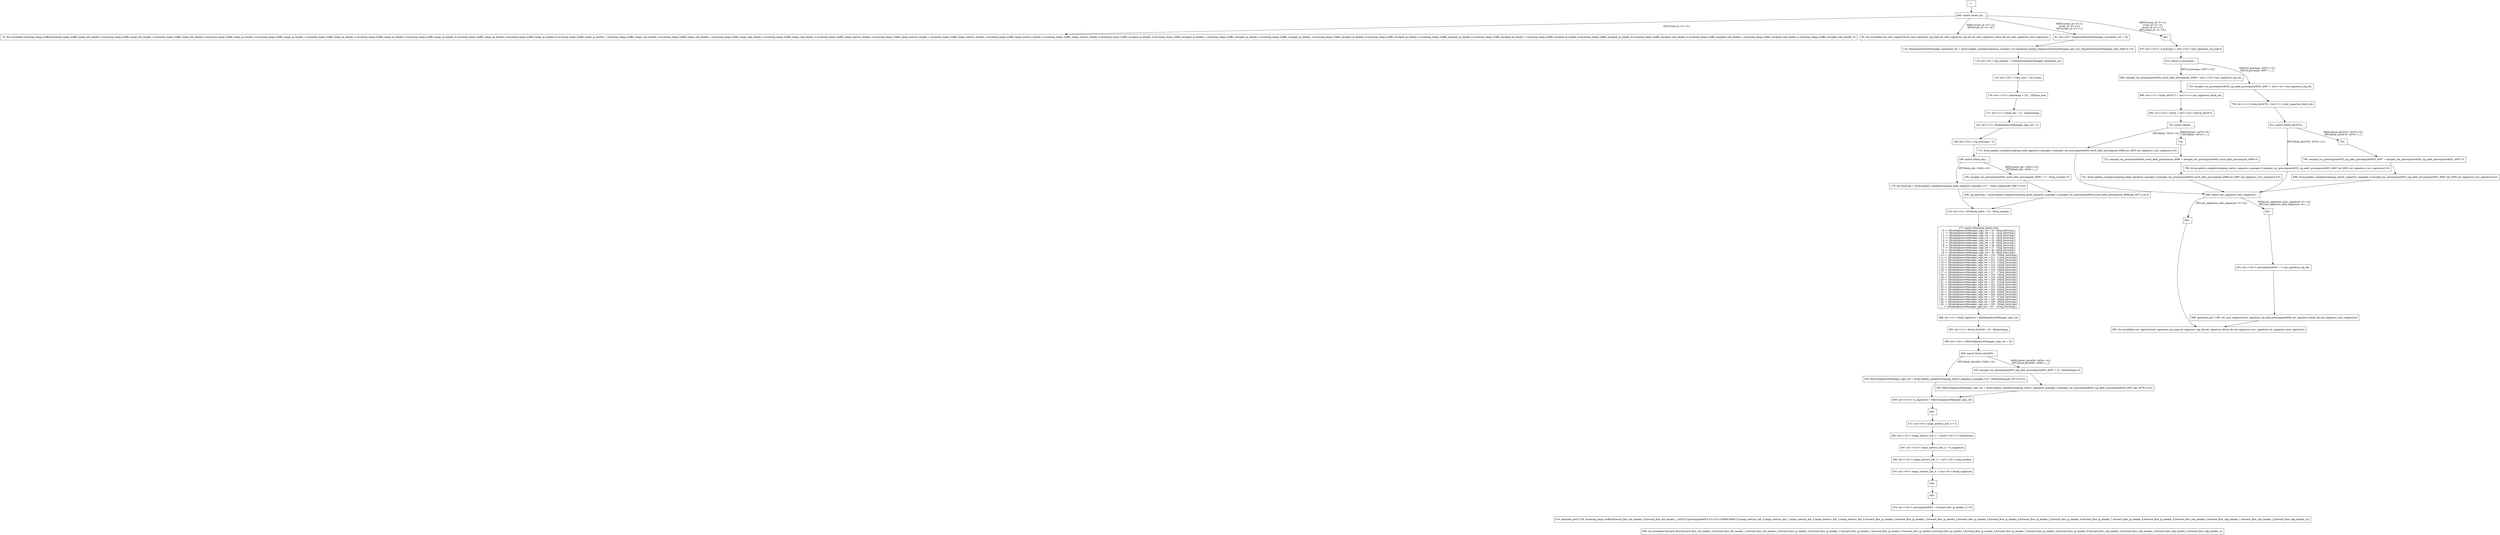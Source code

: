 digraph G {
  "1: " [shape=box, ];
  "74: Sys.invalidate.incoming_tango_traffic(incoming_tango_traffic_tango_eth_header_0,incoming_tango_traffic_tango_eth_header_1,incoming_tango_traffic_tango_eth_header_2,incoming_tango_traffic_tango_ip_header_0,incoming_tango_traffic_tango_ip_header_1,incoming_tango_traffic_tango_ip_header_2,incoming_tango_traffic_tango_ip_header_3,incoming_tango_traffic_tango_ip_header_4,incoming_tango_traffic_tango_ip_header_5,incoming_tango_traffic_tango_ip_header_6,incoming_tango_traffic_tango_ip_header_7,incoming_tango_traffic_tango_udp_header_0,incoming_tango_traffic_tango_udp_header_1,incoming_tango_traffic_tango_udp_header_2,incoming_tango_traffic_tango_udp_header_3,incoming_tango_traffic_tango_metrics_header_0,incoming_tango_traffic_tango_metrics_header_1,incoming_tango_traffic_tango_metrics_header_2,incoming_tango_traffic_tango_metrics_header_3,incoming_tango_traffic_tango_metrics_header_4,incoming_tango_traffic_encaped_ip_header_0,incoming_tango_traffic_encaped_ip_header_1,incoming_tango_traffic_encaped_ip_header_2,incoming_tango_traffic_encaped_ip_header_3,incoming_tango_traffic_encaped_ip_header_4,incoming_tango_traffic_encaped_ip_header_5,incoming_tango_traffic_encaped_ip_header_6,incoming_tango_traffic_encaped_ip_header_7,incoming_tango_traffic_encaped_ip_header_8,incoming_tango_traffic_encaped_ip_header_9,incoming_tango_traffic_encaped_udp_header_0,incoming_tango_traffic_encaped_udp_header_1,incoming_tango_traffic_encaped_udp_header_2,incoming_tango_traffic_encaped_udp_header_3);" [
  shape=box, ];
  "85: Sys.invalidate.set_next_signature(set_next_signature_sig_type,set_next_signature_sig_idx,set_next_signature_block_idx,set_next_signature_next_signature);" [
  shape=box, ];
  "91: int<<8>> SequenceNumberManager_increment_ret = 32;" [shape=box, ];
  "114: SequenceNumberManager_increment_ret = Array.update_complex(sequence_counters_0,0,combined_memop_SequenceNumberManager_get_curr_SequenceNumberManager_next_4063,0,1,0);" [
  shape=box, ];
  "119: int<<8>> seq_number = SequenceNumberManager_increment_ret;" [
  shape=box, ];
  "124: int<<32>> time_now = Sys.time();" [shape=box, ];
  "130: int<<12>> timestamp = [31 : 20]time_now;" [shape=box, ];
  "137: int<<1>> block_idx = [2 : 2]timestamp;" [shape=box, ];
  "143: int<<1>> BookSignatureManager_sign_ret = 0;" [shape=box, ];
  "149: int<<32>> sig_bitstring = 0;" [shape=box, ];
  "174: sig_bitstring = Array.update_complex(outgoing_book_signature_manager_0,[7 : 5]seq_number,get_4067,0,0,0);" [
  shape=box, ];
  "185: merged_var_precompute4054_word_addr_precompute_4096 = [7 : 5]seq_number+0;" [
  shape=box, ];
  "206: sig_bitstring = Array.update_complex(outgoing_book_signature_manager_0,merged_var_precompute4054_word_addr_precompute_4096,get_4071,0,0,0);" [
  shape=box, ];
  "208: match (block_idx) ...
" [shape=box, ];
  "214: int<<5>> bitwhack_index = [4 : 0]seq_number;" [shape=box, ];
  "377: match (bitwhack_index) with
| 0 -> {BookSignatureManager_sign_ret = [0 : 0]sig_bitstring;}
| 1 -> {BookSignatureManager_sign_ret = [1 : 1]sig_bitstring;}
| 2 -> {BookSignatureManager_sign_ret = [2 : 2]sig_bitstring;}
| 3 -> {BookSignatureManager_sign_ret = [3 : 3]sig_bitstring;}
| 4 -> {BookSignatureManager_sign_ret = [4 : 4]sig_bitstring;}
| 5 -> {BookSignatureManager_sign_ret = [5 : 5]sig_bitstring;}
| 6 -> {BookSignatureManager_sign_ret = [6 : 6]sig_bitstring;}
| 7 -> {BookSignatureManager_sign_ret = [7 : 7]sig_bitstring;}
| 8 -> {BookSignatureManager_sign_ret = [8 : 8]sig_bitstring;}
| 9 -> {BookSignatureManager_sign_ret = [9 : 9]sig_bitstring;}
| 10 -> {BookSignatureManager_sign_ret = [10 : 10]sig_bitstring;}
| 11 -> {BookSignatureManager_sign_ret = [11 : 11]sig_bitstring;}
| 12 -> {BookSignatureManager_sign_ret = [12 : 12]sig_bitstring;}
| 13 -> {BookSignatureManager_sign_ret = [13 : 13]sig_bitstring;}
| 14 -> {BookSignatureManager_sign_ret = [14 : 14]sig_bitstring;}
| 15 -> {BookSignatureManager_sign_ret = [15 : 15]sig_bitstring;}
| 16 -> {BookSignatureManager_sign_ret = [16 : 16]sig_bitstring;}
| 17 -> {BookSignatureManager_sign_ret = [17 : 17]sig_bitstring;}
| 18 -> {BookSignatureManager_sign_ret = [18 : 18]sig_bitstring;}
| 19 -> {BookSignatureManager_sign_ret = [19 : 19]sig_bitstring;}
| 20 -> {BookSignatureManager_sign_ret = [20 : 20]sig_bitstring;}
| 21 -> {BookSignatureManager_sign_ret = [21 : 21]sig_bitstring;}
| 22 -> {BookSignatureManager_sign_ret = [22 : 22]sig_bitstring;}
| 23 -> {BookSignatureManager_sign_ret = [23 : 23]sig_bitstring;}
| 24 -> {BookSignatureManager_sign_ret = [24 : 24]sig_bitstring;}
| 25 -> {BookSignatureManager_sign_ret = [25 : 25]sig_bitstring;}
| 26 -> {BookSignatureManager_sign_ret = [26 : 26]sig_bitstring;}
| 27 -> {BookSignatureManager_sign_ret = [27 : 27]sig_bitstring;}
| 28 -> {BookSignatureManager_sign_ret = [28 : 28]sig_bitstring;}
| 29 -> {BookSignatureManager_sign_ret = [29 : 29]sig_bitstring;}
| 30 -> {BookSignatureManager_sign_ret = [30 : 30]sig_bitstring;}
| _ -> {BookSignatureManager_sign_ret = [31 : 31]sig_bitstring;}" [
  shape=box, ];
  "386: int<<1>> book_signature = BookSignatureManager_sign_ret;" [shape=box, ];
  "393: int<<1>> block_idx3459 = [4 : 4]timestamp;" [shape=box, ];
  "399: int<<32>> MetricSignatureManager_sign_ret = 32;" [shape=box, ];
  "424: MetricSignatureManager_sign_ret = Array.update_complex(outgoing_metric_signature_manager_0,[3 : 0]timestamp,get_4075,0,0,0);" [
  shape=box, ];
  "435: merged_var_precompute4055_sig_addr_precompute4052_4097 = [3 : 0]timestamp+0;" [
  shape=box, ];
  "456: MetricSignatureManager_sign_ret = Array.update_complex(outgoing_metric_signature_manager_0,merged_var_precompute4055_sig_addr_precompute4052_4097,get_4079,0,0,0);" [
  shape=box, ];
  "458: match (block_idx3459) ...
" [shape=box, ];
  "464: int<<32>> ts_signature = MetricSignatureManager_sign_ret;" [shape=box,
                                                                    ];
  "466: " [shape=box, ];
  "472: int<<8>> tango_metrics_hdr_0 = 0;" [shape=box, ];
  "482: int<<16>> tango_metrics_hdr_1 = hash<<16>>(1,timestamp);" [shape=box, ];
  "487: int<<32>> tango_metrics_hdr_2 = ts_signature;" [shape=box, ];
  "494: int<<16>> tango_metrics_hdr_3 = (int<<16>>)seq_number;" [shape=box, ];
  "501: int<<8>> tango_metrics_hdr_4 = (int<<8>>)book_signature;" [shape=box, ];
  "504: " [shape=box, ];
  "505: " [shape=box, ];
  "515: int<<16>> precompute4053 = forward_flow_ip_header_2+18;" [shape=box, ];
  "614: generate_port (128, incoming_tango_traffic(forward_flow_eth_header_0,forward_flow_eth_header_1,34525,0,precompute4053,0,0,0,0,0,0,8080,8080,0,0,tango_metrics_hdr_0,tango_metrics_hdr_1,tango_metrics_hdr_2,tango_metrics_hdr_3,tango_metrics_hdr_4,forward_flow_ip_header_0,forward_flow_ip_header_1,forward_flow_ip_header_2,forward_flow_ip_header_3,forward_flow_ip_header_4,forward_flow_ip_header_5,forward_flow_ip_header_6,forward_flow_ip_header_7,forward_flow_ip_header_8,forward_flow_ip_header_9,forward_flow_udp_header_0,forward_flow_udp_header_1,forward_flow_udp_header_2,forward_flow_udp_header_3));" [
  shape=box, ];
  "659: Sys.invalidate.forward_flow(forward_flow_eth_header_0,forward_flow_eth_header_1,forward_flow_eth_header_2,forward_flow_ip_header_0,forward_flow_ip_header_1,forward_flow_ip_header_2,forward_flow_ip_header_3,forward_flow_ip_header_4,forward_flow_ip_header_5,forward_flow_ip_header_6,forward_flow_ip_header_7,forward_flow_ip_header_8,forward_flow_ip_header_9,forward_flow_udp_header_0,forward_flow_udp_header_1,forward_flow_udp_header_2,forward_flow_udp_header_3);" [
  shape=box, ];
  "661: " [shape=box, ];
  "673: int<<32>> if_precomp = (int<<32>>)set_signature_sig_type-0;" [
  shape=box, ];
  "680: merged_var_precompute4054_word_addr_precompute_4096 = (int<<10>>)set_signature_sig_idx;" [
  shape=box, ];
  "686: int<<1>> block_idx3473 = (int<<1>>)set_signature_block_idx;" [
  shape=box, ];
  "692: int<<32>> block = (int<<32>>)block_idx3473;" [shape=box, ];
  "713: Array.update_complex(outgoing_book_signature_manager_0,merged_var_precompute4054_word_addr_precompute_4096,set_4083,set_signature_curr_signature,0,0);" [
  shape=box, ];
  "714: " [shape=box, ];
  "723: merged_var_precompute4054_word_addr_precompute_4096 = merged_var_precompute4054_word_addr_precompute_4096+0;" [
  shape=box, ];
  "742: Array.update_complex(outgoing_book_signature_manager_0,merged_var_precompute4054_word_addr_precompute_4096,set_4087,set_signature_curr_signature,0,0);" [
  shape=box, ];
  "745: match (block) ...
" [shape=box, ];
  "753: merged_var_precompute4055_sig_addr_precompute4052_4097 = (int<<4>>)set_signature_sig_idx;" [
  shape=box, ];
  "759: int<<1>> block_idx3476 = (int<<1>>)set_signature_block_idx;" [
  shape=box, ];
  "780: Array.update_complex(outgoing_metric_signature_manager_0,merged_var_precompute4055_sig_addr_precompute4052_4097,set_4091,set_signature_curr_signature,0,0);" [
  shape=box, ];
  "781: " [shape=box, ];
  "790: merged_var_precompute4055_sig_addr_precompute4052_4097 = merged_var_precompute4055_sig_addr_precompute4052_4097+0;" [
  shape=box, ];
  "809: Array.update_complex(outgoing_metric_signature_manager_0,merged_var_precompute4055_sig_addr_precompute4052_4097,set_4095,set_signature_curr_signature,0,0);" [
  shape=box, ];
  "812: match (block_idx3476) ...
" [shape=box, ];
  "815: match (if_precomp) ...
" [shape=box, ];
  "820: " [shape=box, ];
  "821: " [shape=box, ];
  "831: int<<16>> precompute4056 = 1+set_signature_sig_idx;" [shape=box, ];
  "846: generate_port (196, set_next_signature(set_signature_sig_type,precompute4056,set_signature_block_idx,set_signature_next_signature));" [
  shape=box, ];
  "849: match (set_signature_next_signature) ...
" [shape=box, ];
  "863: Sys.invalidate.set_signature(set_signature_sig_type,set_signature_sig_idx,set_signature_block_idx,set_signature_curr_signature,set_signature_next_signature);" [
  shape=box, ];
  "865: match (event_id) ...
" [shape=box, ];
  
  
  "1: " -> "865: match (event_id) ...
" [label="", ];
  "91: int<<8>> SequenceNumberManager_increment_ret = 32;" -> "114: SequenceNumberManager_increment_ret = Array.update_complex(sequence_counters_0,0,combined_memop_SequenceNumberManager_get_curr_SequenceNumberManager_next_4063,0,1,0);" [
  label="", ];
  "114: SequenceNumberManager_increment_ret = Array.update_complex(sequence_counters_0,0,combined_memop_SequenceNumberManager_get_curr_SequenceNumberManager_next_4063,0,1,0);" -> "119: int<<8>> seq_number = SequenceNumberManager_increment_ret;" [
  label="", ];
  "119: int<<8>> seq_number = SequenceNumberManager_increment_ret;" -> "124: int<<32>> time_now = Sys.time();" [
  label="", ];
  "124: int<<32>> time_now = Sys.time();" -> "130: int<<12>> timestamp = [31 : 20]time_now;" [
  label="", ];
  "130: int<<12>> timestamp = [31 : 20]time_now;" -> "137: int<<1>> block_idx = [2 : 2]timestamp;" [
  label="", ];
  "137: int<<1>> block_idx = [2 : 2]timestamp;" -> "143: int<<1>> BookSignatureManager_sign_ret = 0;" [
  label="", ];
  "143: int<<1>> BookSignatureManager_sign_ret = 0;" -> "149: int<<32>> sig_bitstring = 0;" [
  label="", ];
  "149: int<<32>> sig_bitstring = 0;" -> "208: match (block_idx) ...
" [
  label="", ];
  "174: sig_bitstring = Array.update_complex(outgoing_book_signature_manager_0,[7 : 5]seq_number,get_4067,0,0,0);" -> "214: int<<5>> bitwhack_index = [4 : 0]seq_number;" [
  label="", ];
  "185: merged_var_precompute4054_word_addr_precompute_4096 = [7 : 5]seq_number+0;" -> "206: sig_bitstring = Array.update_complex(outgoing_book_signature_manager_0,merged_var_precompute4054_word_addr_precompute_4096,get_4071,0,0,0);" [
  label="", ];
  "206: sig_bitstring = Array.update_complex(outgoing_book_signature_manager_0,merged_var_precompute4054_word_addr_precompute_4096,get_4071,0,0,0);" -> "214: int<<5>> bitwhack_index = [4 : 0]seq_number;" [
  label="", ];
  "208: match (block_idx) ...
" -> "174: sig_bitstring = Array.update_complex(outgoing_book_signature_manager_0,[7 : 5]seq_number,get_4067,0,0,0);" [
  label="HIT{block_idx~3454==0;}", ];
  "208: match (block_idx) ...
" -> "185: merged_var_precompute4054_word_addr_precompute_4096 = [7 : 5]seq_number+0;" [
  label="MISS{block_idx~3454==0;}
HIT{block_idx~3454==_;}", ];
  "214: int<<5>> bitwhack_index = [4 : 0]seq_number;" -> "377: match (bitwhack_index) with
| 0 -> {BookSignatureManager_sign_ret = [0 : 0]sig_bitstring;}
| 1 -> {BookSignatureManager_sign_ret = [1 : 1]sig_bitstring;}
| 2 -> {BookSignatureManager_sign_ret = [2 : 2]sig_bitstring;}
| 3 -> {BookSignatureManager_sign_ret = [3 : 3]sig_bitstring;}
| 4 -> {BookSignatureManager_sign_ret = [4 : 4]sig_bitstring;}
| 5 -> {BookSignatureManager_sign_ret = [5 : 5]sig_bitstring;}
| 6 -> {BookSignatureManager_sign_ret = [6 : 6]sig_bitstring;}
| 7 -> {BookSignatureManager_sign_ret = [7 : 7]sig_bitstring;}
| 8 -> {BookSignatureManager_sign_ret = [8 : 8]sig_bitstring;}
| 9 -> {BookSignatureManager_sign_ret = [9 : 9]sig_bitstring;}
| 10 -> {BookSignatureManager_sign_ret = [10 : 10]sig_bitstring;}
| 11 -> {BookSignatureManager_sign_ret = [11 : 11]sig_bitstring;}
| 12 -> {BookSignatureManager_sign_ret = [12 : 12]sig_bitstring;}
| 13 -> {BookSignatureManager_sign_ret = [13 : 13]sig_bitstring;}
| 14 -> {BookSignatureManager_sign_ret = [14 : 14]sig_bitstring;}
| 15 -> {BookSignatureManager_sign_ret = [15 : 15]sig_bitstring;}
| 16 -> {BookSignatureManager_sign_ret = [16 : 16]sig_bitstring;}
| 17 -> {BookSignatureManager_sign_ret = [17 : 17]sig_bitstring;}
| 18 -> {BookSignatureManager_sign_ret = [18 : 18]sig_bitstring;}
| 19 -> {BookSignatureManager_sign_ret = [19 : 19]sig_bitstring;}
| 20 -> {BookSignatureManager_sign_ret = [20 : 20]sig_bitstring;}
| 21 -> {BookSignatureManager_sign_ret = [21 : 21]sig_bitstring;}
| 22 -> {BookSignatureManager_sign_ret = [22 : 22]sig_bitstring;}
| 23 -> {BookSignatureManager_sign_ret = [23 : 23]sig_bitstring;}
| 24 -> {BookSignatureManager_sign_ret = [24 : 24]sig_bitstring;}
| 25 -> {BookSignatureManager_sign_ret = [25 : 25]sig_bitstring;}
| 26 -> {BookSignatureManager_sign_ret = [26 : 26]sig_bitstring;}
| 27 -> {BookSignatureManager_sign_ret = [27 : 27]sig_bitstring;}
| 28 -> {BookSignatureManager_sign_ret = [28 : 28]sig_bitstring;}
| 29 -> {BookSignatureManager_sign_ret = [29 : 29]sig_bitstring;}
| 30 -> {BookSignatureManager_sign_ret = [30 : 30]sig_bitstring;}
| _ -> {BookSignatureManager_sign_ret = [31 : 31]sig_bitstring;}" [
  label="", ];
  "377: match (bitwhack_index) with
| 0 -> {BookSignatureManager_sign_ret = [0 : 0]sig_bitstring;}
| 1 -> {BookSignatureManager_sign_ret = [1 : 1]sig_bitstring;}
| 2 -> {BookSignatureManager_sign_ret = [2 : 2]sig_bitstring;}
| 3 -> {BookSignatureManager_sign_ret = [3 : 3]sig_bitstring;}
| 4 -> {BookSignatureManager_sign_ret = [4 : 4]sig_bitstring;}
| 5 -> {BookSignatureManager_sign_ret = [5 : 5]sig_bitstring;}
| 6 -> {BookSignatureManager_sign_ret = [6 : 6]sig_bitstring;}
| 7 -> {BookSignatureManager_sign_ret = [7 : 7]sig_bitstring;}
| 8 -> {BookSignatureManager_sign_ret = [8 : 8]sig_bitstring;}
| 9 -> {BookSignatureManager_sign_ret = [9 : 9]sig_bitstring;}
| 10 -> {BookSignatureManager_sign_ret = [10 : 10]sig_bitstring;}
| 11 -> {BookSignatureManager_sign_ret = [11 : 11]sig_bitstring;}
| 12 -> {BookSignatureManager_sign_ret = [12 : 12]sig_bitstring;}
| 13 -> {BookSignatureManager_sign_ret = [13 : 13]sig_bitstring;}
| 14 -> {BookSignatureManager_sign_ret = [14 : 14]sig_bitstring;}
| 15 -> {BookSignatureManager_sign_ret = [15 : 15]sig_bitstring;}
| 16 -> {BookSignatureManager_sign_ret = [16 : 16]sig_bitstring;}
| 17 -> {BookSignatureManager_sign_ret = [17 : 17]sig_bitstring;}
| 18 -> {BookSignatureManager_sign_ret = [18 : 18]sig_bitstring;}
| 19 -> {BookSignatureManager_sign_ret = [19 : 19]sig_bitstring;}
| 20 -> {BookSignatureManager_sign_ret = [20 : 20]sig_bitstring;}
| 21 -> {BookSignatureManager_sign_ret = [21 : 21]sig_bitstring;}
| 22 -> {BookSignatureManager_sign_ret = [22 : 22]sig_bitstring;}
| 23 -> {BookSignatureManager_sign_ret = [23 : 23]sig_bitstring;}
| 24 -> {BookSignatureManager_sign_ret = [24 : 24]sig_bitstring;}
| 25 -> {BookSignatureManager_sign_ret = [25 : 25]sig_bitstring;}
| 26 -> {BookSignatureManager_sign_ret = [26 : 26]sig_bitstring;}
| 27 -> {BookSignatureManager_sign_ret = [27 : 27]sig_bitstring;}
| 28 -> {BookSignatureManager_sign_ret = [28 : 28]sig_bitstring;}
| 29 -> {BookSignatureManager_sign_ret = [29 : 29]sig_bitstring;}
| 30 -> {BookSignatureManager_sign_ret = [30 : 30]sig_bitstring;}
| _ -> {BookSignatureManager_sign_ret = [31 : 31]sig_bitstring;}" -> "386: int<<1>> book_signature = BookSignatureManager_sign_ret;" [
  label="", ];
  "386: int<<1>> book_signature = BookSignatureManager_sign_ret;" -> "393: int<<1>> block_idx3459 = [4 : 4]timestamp;" [
  label="", ];
  "393: int<<1>> block_idx3459 = [4 : 4]timestamp;" -> "399: int<<32>> MetricSignatureManager_sign_ret = 32;" [
  label="", ];
  "399: int<<32>> MetricSignatureManager_sign_ret = 32;" -> "458: match (block_idx3459) ...
" [
  label="", ];
  "424: MetricSignatureManager_sign_ret = Array.update_complex(outgoing_metric_signature_manager_0,[3 : 0]timestamp,get_4075,0,0,0);" -> "464: int<<32>> ts_signature = MetricSignatureManager_sign_ret;" [
  label="", ];
  "435: merged_var_precompute4055_sig_addr_precompute4052_4097 = [3 : 0]timestamp+0;" -> "456: MetricSignatureManager_sign_ret = Array.update_complex(outgoing_metric_signature_manager_0,merged_var_precompute4055_sig_addr_precompute4052_4097,get_4079,0,0,0);" [
  label="", ];
  "456: MetricSignatureManager_sign_ret = Array.update_complex(outgoing_metric_signature_manager_0,merged_var_precompute4055_sig_addr_precompute4052_4097,get_4079,0,0,0);" -> "464: int<<32>> ts_signature = MetricSignatureManager_sign_ret;" [
  label="", ];
  "458: match (block_idx3459) ...
" -> "424: MetricSignatureManager_sign_ret = Array.update_complex(outgoing_metric_signature_manager_0,[3 : 0]timestamp,get_4075,0,0,0);" [
  label="HIT{block_idx3459~3459==0;}", ];
  "458: match (block_idx3459) ...
" -> "435: merged_var_precompute4055_sig_addr_precompute4052_4097 = [3 : 0]timestamp+0;" [
  label="MISS{block_idx3459~3459==0;}
HIT{block_idx3459~3459==_;}", ];
  "464: int<<32>> ts_signature = MetricSignatureManager_sign_ret;" -> "466: " [
  label="", ];
  "466: " -> "472: int<<8>> tango_metrics_hdr_0 = 0;" [label="", ];
  "472: int<<8>> tango_metrics_hdr_0 = 0;" -> "482: int<<16>> tango_metrics_hdr_1 = hash<<16>>(1,timestamp);" [
  label="", ];
  "482: int<<16>> tango_metrics_hdr_1 = hash<<16>>(1,timestamp);" -> "487: int<<32>> tango_metrics_hdr_2 = ts_signature;" [
  label="", ];
  "487: int<<32>> tango_metrics_hdr_2 = ts_signature;" -> "494: int<<16>> tango_metrics_hdr_3 = (int<<16>>)seq_number;" [
  label="", ];
  "494: int<<16>> tango_metrics_hdr_3 = (int<<16>>)seq_number;" -> "501: int<<8>> tango_metrics_hdr_4 = (int<<8>>)book_signature;" [
  label="", ];
  "501: int<<8>> tango_metrics_hdr_4 = (int<<8>>)book_signature;" -> "504: " [
  label="", ];
  "504: " -> "505: " [label="", ];
  "505: " -> "515: int<<16>> precompute4053 = forward_flow_ip_header_2+18;" [
  label="", ];
  "515: int<<16>> precompute4053 = forward_flow_ip_header_2+18;" -> "614: generate_port (128, incoming_tango_traffic(forward_flow_eth_header_0,forward_flow_eth_header_1,34525,0,precompute4053,0,0,0,0,0,0,8080,8080,0,0,tango_metrics_hdr_0,tango_metrics_hdr_1,tango_metrics_hdr_2,tango_metrics_hdr_3,tango_metrics_hdr_4,forward_flow_ip_header_0,forward_flow_ip_header_1,forward_flow_ip_header_2,forward_flow_ip_header_3,forward_flow_ip_header_4,forward_flow_ip_header_5,forward_flow_ip_header_6,forward_flow_ip_header_7,forward_flow_ip_header_8,forward_flow_ip_header_9,forward_flow_udp_header_0,forward_flow_udp_header_1,forward_flow_udp_header_2,forward_flow_udp_header_3));" [
  label="", ];
  "614: generate_port (128, incoming_tango_traffic(forward_flow_eth_header_0,forward_flow_eth_header_1,34525,0,precompute4053,0,0,0,0,0,0,8080,8080,0,0,tango_metrics_hdr_0,tango_metrics_hdr_1,tango_metrics_hdr_2,tango_metrics_hdr_3,tango_metrics_hdr_4,forward_flow_ip_header_0,forward_flow_ip_header_1,forward_flow_ip_header_2,forward_flow_ip_header_3,forward_flow_ip_header_4,forward_flow_ip_header_5,forward_flow_ip_header_6,forward_flow_ip_header_7,forward_flow_ip_header_8,forward_flow_ip_header_9,forward_flow_udp_header_0,forward_flow_udp_header_1,forward_flow_udp_header_2,forward_flow_udp_header_3));" -> "659: Sys.invalidate.forward_flow(forward_flow_eth_header_0,forward_flow_eth_header_1,forward_flow_eth_header_2,forward_flow_ip_header_0,forward_flow_ip_header_1,forward_flow_ip_header_2,forward_flow_ip_header_3,forward_flow_ip_header_4,forward_flow_ip_header_5,forward_flow_ip_header_6,forward_flow_ip_header_7,forward_flow_ip_header_8,forward_flow_ip_header_9,forward_flow_udp_header_0,forward_flow_udp_header_1,forward_flow_udp_header_2,forward_flow_udp_header_3);" [
  label="", ];
  "661: " -> "673: int<<32>> if_precomp = (int<<32>>)set_signature_sig_type-0;" [
  label="", ];
  "673: int<<32>> if_precomp = (int<<32>>)set_signature_sig_type-0;" -> "815: match (if_precomp) ...
" [
  label="", ];
  "680: merged_var_precompute4054_word_addr_precompute_4096 = (int<<10>>)set_signature_sig_idx;" -> "686: int<<1>> block_idx3473 = (int<<1>>)set_signature_block_idx;" [
  label="", ];
  "686: int<<1>> block_idx3473 = (int<<1>>)set_signature_block_idx;" -> "692: int<<32>> block = (int<<32>>)block_idx3473;" [
  label="", ];
  "692: int<<32>> block = (int<<32>>)block_idx3473;" -> "745: match (block) ...
" [
  label="", ];
  "713: Array.update_complex(outgoing_book_signature_manager_0,merged_var_precompute4054_word_addr_precompute_4096,set_4083,set_signature_curr_signature,0,0);" -> "849: match (set_signature_next_signature) ...
" [
  label="", ];
  "714: " -> "723: merged_var_precompute4054_word_addr_precompute_4096 = merged_var_precompute4054_word_addr_precompute_4096+0;" [
  label="", ];
  "723: merged_var_precompute4054_word_addr_precompute_4096 = merged_var_precompute4054_word_addr_precompute_4096+0;" -> "742: Array.update_complex(outgoing_book_signature_manager_0,merged_var_precompute4054_word_addr_precompute_4096,set_4087,set_signature_curr_signature,0,0);" [
  label="", ];
  "742: Array.update_complex(outgoing_book_signature_manager_0,merged_var_precompute4054_word_addr_precompute_4096,set_4087,set_signature_curr_signature,0,0);" -> "849: match (set_signature_next_signature) ...
" [
  label="", ];
  "745: match (block) ...
" -> "713: Array.update_complex(outgoing_book_signature_manager_0,merged_var_precompute4054_word_addr_precompute_4096,set_4083,set_signature_curr_signature,0,0);" [
  label="HIT{block~3474==0;}", ];
  "745: match (block) ...
" -> "714: " [label="MISS{block~3474==0;}
HIT{block~3474==_;}",
                                        ];
  "753: merged_var_precompute4055_sig_addr_precompute4052_4097 = (int<<4>>)set_signature_sig_idx;" -> "759: int<<1>> block_idx3476 = (int<<1>>)set_signature_block_idx;" [
  label="", ];
  "759: int<<1>> block_idx3476 = (int<<1>>)set_signature_block_idx;" -> "812: match (block_idx3476) ...
" [
  label="", ];
  "780: Array.update_complex(outgoing_metric_signature_manager_0,merged_var_precompute4055_sig_addr_precompute4052_4097,set_4091,set_signature_curr_signature,0,0);" -> "849: match (set_signature_next_signature) ...
" [
  label="", ];
  "781: " -> "790: merged_var_precompute4055_sig_addr_precompute4052_4097 = merged_var_precompute4055_sig_addr_precompute4052_4097+0;" [
  label="", ];
  "790: merged_var_precompute4055_sig_addr_precompute4052_4097 = merged_var_precompute4055_sig_addr_precompute4052_4097+0;" -> "809: Array.update_complex(outgoing_metric_signature_manager_0,merged_var_precompute4055_sig_addr_precompute4052_4097,set_4095,set_signature_curr_signature,0,0);" [
  label="", ];
  "809: Array.update_complex(outgoing_metric_signature_manager_0,merged_var_precompute4055_sig_addr_precompute4052_4097,set_4095,set_signature_curr_signature,0,0);" -> "849: match (set_signature_next_signature) ...
" [
  label="", ];
  "812: match (block_idx3476) ...
" -> "780: Array.update_complex(outgoing_metric_signature_manager_0,merged_var_precompute4055_sig_addr_precompute4052_4097,set_4091,set_signature_curr_signature,0,0);" [
  label="HIT{block_idx3476~3476==0;}", ];
  "812: match (block_idx3476) ...
" -> "781: " [label="MISS{block_idx3476~3476==0;}
HIT{block_idx3476~3476==_;}",
                                                ];
  "815: match (if_precomp) ...
" -> "680: merged_var_precompute4054_word_addr_precompute_4096 = (int<<10>>)set_signature_sig_idx;" [
  label="HIT{if_precomp~4057==0;}", ];
  "815: match (if_precomp) ...
" -> "753: merged_var_precompute4055_sig_addr_precompute4052_4097 = (int<<4>>)set_signature_sig_idx;" [
  label="MISS{if_precomp~4057==0;}
HIT{if_precomp~4057==_;}", ];
  "820: " -> "863: Sys.invalidate.set_signature(set_signature_sig_type,set_signature_sig_idx,set_signature_block_idx,set_signature_curr_signature,set_signature_next_signature);" [
  label="", ];
  "821: " -> "831: int<<16>> precompute4056 = 1+set_signature_sig_idx;" [
  label="", ];
  "831: int<<16>> precompute4056 = 1+set_signature_sig_idx;" -> "846: generate_port (196, set_next_signature(set_signature_sig_type,precompute4056,set_signature_block_idx,set_signature_next_signature));" [
  label="", ];
  "846: generate_port (196, set_next_signature(set_signature_sig_type,precompute4056,set_signature_block_idx,set_signature_next_signature));" -> "863: Sys.invalidate.set_signature(set_signature_sig_type,set_signature_sig_idx,set_signature_block_idx,set_signature_curr_signature,set_signature_next_signature);" [
  label="", ];
  "849: match (set_signature_next_signature) ...
" -> "820: " [label="HIT{set_signature_next_signature~0==0;}",
                                                               ];
  "849: match (set_signature_next_signature) ...
" -> "821: " [label="MISS{set_signature_next_signature~0==0;}
HIT{set_signature_next_signature~0==_;}",
                                                               ];
  "865: match (event_id) ...
" -> "74: Sys.invalidate.incoming_tango_traffic(incoming_tango_traffic_tango_eth_header_0,incoming_tango_traffic_tango_eth_header_1,incoming_tango_traffic_tango_eth_header_2,incoming_tango_traffic_tango_ip_header_0,incoming_tango_traffic_tango_ip_header_1,incoming_tango_traffic_tango_ip_header_2,incoming_tango_traffic_tango_ip_header_3,incoming_tango_traffic_tango_ip_header_4,incoming_tango_traffic_tango_ip_header_5,incoming_tango_traffic_tango_ip_header_6,incoming_tango_traffic_tango_ip_header_7,incoming_tango_traffic_tango_udp_header_0,incoming_tango_traffic_tango_udp_header_1,incoming_tango_traffic_tango_udp_header_2,incoming_tango_traffic_tango_udp_header_3,incoming_tango_traffic_tango_metrics_header_0,incoming_tango_traffic_tango_metrics_header_1,incoming_tango_traffic_tango_metrics_header_2,incoming_tango_traffic_tango_metrics_header_3,incoming_tango_traffic_tango_metrics_header_4,incoming_tango_traffic_encaped_ip_header_0,incoming_tango_traffic_encaped_ip_header_1,incoming_tango_traffic_encaped_ip_header_2,incoming_tango_traffic_encaped_ip_header_3,incoming_tango_traffic_encaped_ip_header_4,incoming_tango_traffic_encaped_ip_header_5,incoming_tango_traffic_encaped_ip_header_6,incoming_tango_traffic_encaped_ip_header_7,incoming_tango_traffic_encaped_ip_header_8,incoming_tango_traffic_encaped_ip_header_9,incoming_tango_traffic_encaped_udp_header_0,incoming_tango_traffic_encaped_udp_header_1,incoming_tango_traffic_encaped_udp_header_2,incoming_tango_traffic_encaped_udp_header_3);" [
  label="HIT{event_id~0==2;}", ];
  "865: match (event_id) ...
" -> "85: Sys.invalidate.set_next_signature(set_next_signature_sig_type,set_next_signature_sig_idx,set_next_signature_block_idx,set_next_signature_next_signature);" [
  label="MISS{event_id~0==2;}
HIT{event_id~0==4;}", ];
  "865: match (event_id) ...
" -> "91: int<<8>> SequenceNumberManager_increment_ret = 32;" [
  label="MISS{event_id~0==2;
event_id~0==4;}
HIT{event_id~0==1;}", ];
  "865: match (event_id) ...
" -> "661: " [label="MISS{event_id~0==2;
event_id~0==4;
event_id~0==1;}
HIT{event_id~0==3;}",
                                           ];
  
  }